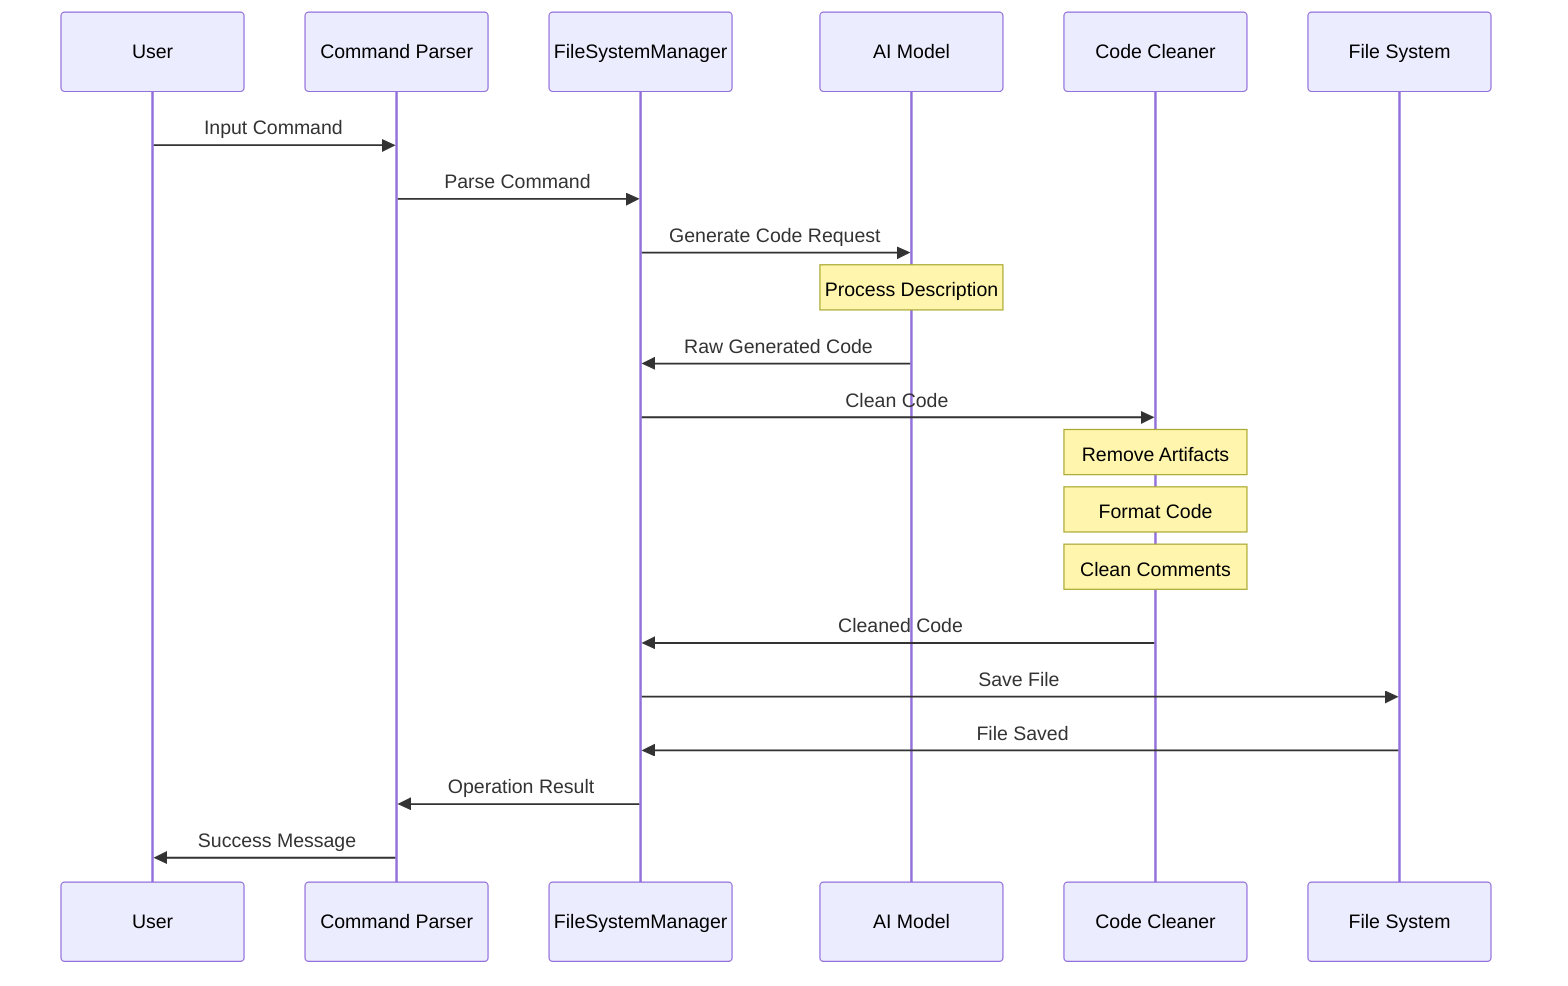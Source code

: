 sequenceDiagram
    participant User
    participant Parser as Command Parser
    participant FSM as FileSystemManager
    participant AI as AI Model
    participant Cleaner as Code Cleaner
    participant FS as File System

    User->>Parser: Input Command
    Parser->>FSM: Parse Command
    
    FSM->>AI: Generate Code Request
    Note over AI: Process Description
    AI->>FSM: Raw Generated Code
    
    FSM->>Cleaner: Clean Code
    Note over Cleaner: Remove Artifacts
    Note over Cleaner: Format Code
    Note over Cleaner: Clean Comments
    Cleaner->>FSM: Cleaned Code
    
    FSM->>FS: Save File
    FS->>FSM: File Saved
    FSM->>Parser: Operation Result
    Parser->>User: Success Message